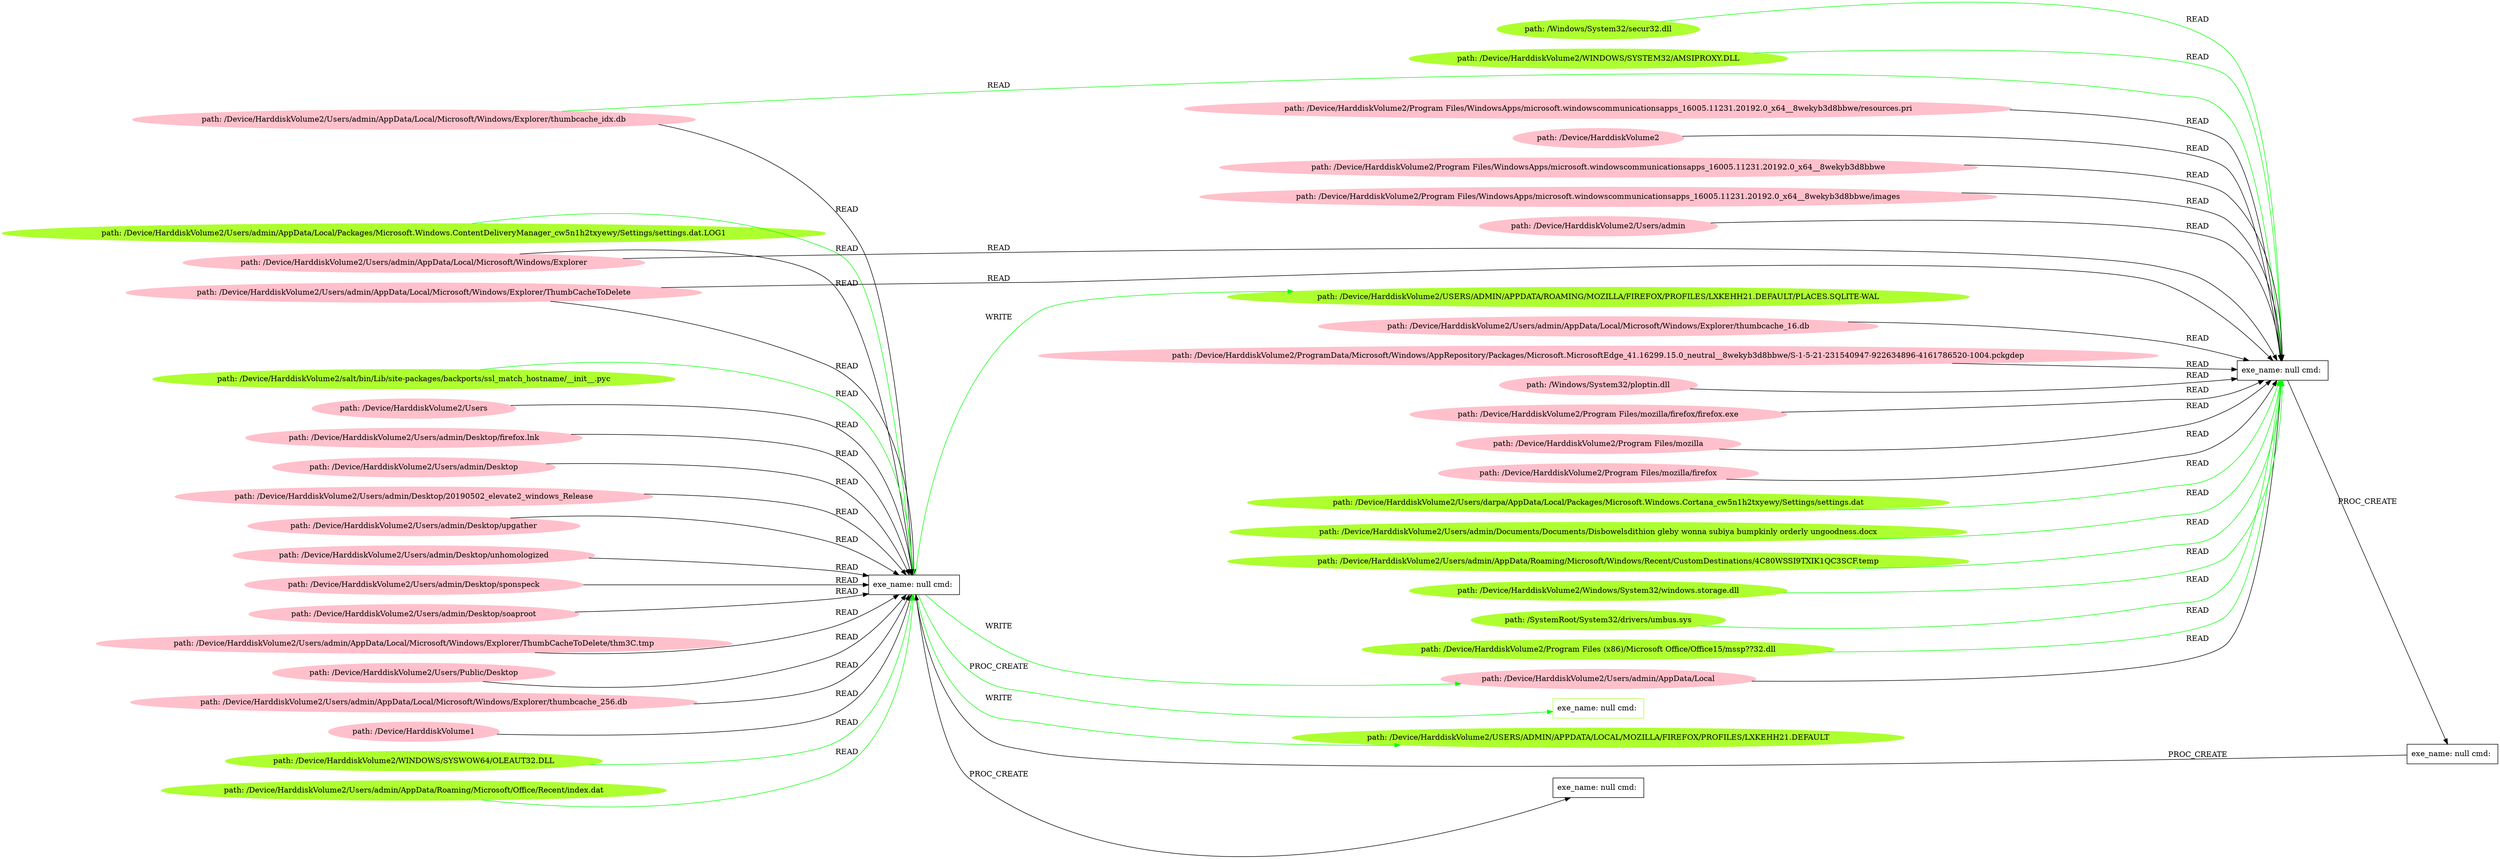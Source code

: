 digraph {
	rankdir=LR
	73 [label="path: /Device/HarddiskVolume2/Users/admin/AppData/Local/Packages/Microsoft.Windows.ContentDeliveryManager_cw5n1h2txyewy/Settings/settings.dat.LOG1" color=greenyellow shape=oval style=filled]
	0 [label="exe_name: null cmd: " color=black shape=box style=solid]
	73 -> 0 [label=READ color=green]
	60 [label="path: /Windows/System32/secur32.dll" color=greenyellow shape=oval style=filled]
	13 [label="exe_name: null cmd: " color=black shape=box style=solid]
	60 -> 13 [label=READ color=green]
	59 [label="path: /Device/HarddiskVolume2/WINDOWS/SYSTEM32/AMSIPROXY.DLL" color=greenyellow shape=oval style=filled]
	13 [label="exe_name: null cmd: " color=black shape=box style=solid]
	59 -> 13 [label=READ color=green]
	49 [label="path: /Device/HarddiskVolume2/Users/admin/AppData/Local/Microsoft/Windows/Explorer/thumbcache_idx.db" color=pink shape=oval style=filled]
	13 [label="exe_name: null cmd: " color=black shape=box style=solid]
	49 -> 13 [label=READ color=green]
	11 [label="path: /Device/HarddiskVolume2/Program Files/WindowsApps/microsoft.windowscommunicationsapps_16005.11231.20192.0_x64__8wekyb3d8bbwe/resources.pri" color=pink shape=oval style=filled]
	13 [label="exe_name: null cmd: " color=black shape=box style=solid]
	11 -> 13 [label=READ color=black]
	47 [label="path: /Device/HarddiskVolume2" color=pink shape=oval style=filled]
	13 [label="exe_name: null cmd: " color=black shape=box style=solid]
	47 -> 13 [label=READ color=black]
	39 [label="path: /Device/HarddiskVolume2/Program Files/WindowsApps/microsoft.windowscommunicationsapps_16005.11231.20192.0_x64__8wekyb3d8bbwe" color=pink shape=oval style=filled]
	13 [label="exe_name: null cmd: " color=black shape=box style=solid]
	39 -> 13 [label=READ color=black]
	25 [label="path: /Device/HarddiskVolume2/Program Files/WindowsApps/microsoft.windowscommunicationsapps_16005.11231.20192.0_x64__8wekyb3d8bbwe/images" color=pink shape=oval style=filled]
	13 [label="exe_name: null cmd: " color=black shape=box style=solid]
	25 -> 13 [label=READ color=black]
	42 [label="path: /Device/HarddiskVolume2/Users/admin" color=pink shape=oval style=filled]
	13 [label="exe_name: null cmd: " color=black shape=box style=solid]
	42 -> 13 [label=READ color=black]
	44 [label="path: /Device/HarddiskVolume2/Users/admin/AppData/Local" color=pink shape=oval style=filled]
	13 [label="exe_name: null cmd: " color=black shape=box style=solid]
	44 -> 13 [label=READ color=black]
	52 [label="path: /Device/HarddiskVolume2/Users/admin/AppData/Local/Microsoft/Windows/Explorer" color=pink shape=oval style=filled]
	13 [label="exe_name: null cmd: " color=black shape=box style=solid]
	52 -> 13 [label=READ color=black]
	50 [label="path: /Device/HarddiskVolume2/Users/admin/AppData/Local/Microsoft/Windows/Explorer/ThumbCacheToDelete" color=pink shape=oval style=filled]
	13 [label="exe_name: null cmd: " color=black shape=box style=solid]
	50 -> 13 [label=READ color=black]
	55 [label="path: /Device/HarddiskVolume2/Users/admin/AppData/Local/Microsoft/Windows/Explorer/thumbcache_16.db" color=pink shape=oval style=filled]
	13 [label="exe_name: null cmd: " color=black shape=box style=solid]
	55 -> 13 [label=READ color=black]
	75 [label="path: /Device/HarddiskVolume2/salt/bin/Lib/site-packages/backports/ssl_match_hostname/__init__.pyc" color=greenyellow shape=oval style=filled]
	0 [label="exe_name: null cmd: " color=black shape=box style=solid]
	75 -> 0 [label=READ color=green]
	16 [label="path: /Device/HarddiskVolume2/ProgramData/Microsoft/Windows/AppRepository/Packages/Microsoft.MicrosoftEdge_41.16299.15.0_neutral__8wekyb3d8bbwe/S-1-5-21-231540947-922634896-4161786520-1004.pckgdep" color=pink shape=oval style=filled]
	13 [label="exe_name: null cmd: " color=black shape=box style=solid]
	16 -> 13 [label=READ color=black]
	5 [label="path: /Windows/System32/ploptin.dll" color=pink shape=oval style=filled]
	13 [label="exe_name: null cmd: " color=black shape=box style=solid]
	5 -> 13 [label=READ color=black]
	19 [label="path: /Device/HarddiskVolume2/Program Files/mozilla/firefox/firefox.exe" color=pink shape=oval style=filled]
	13 [label="exe_name: null cmd: " color=black shape=box style=solid]
	19 -> 13 [label=READ color=black]
	32 [label="path: /Device/HarddiskVolume2/Program Files/mozilla" color=pink shape=oval style=filled]
	13 [label="exe_name: null cmd: " color=black shape=box style=solid]
	32 -> 13 [label=READ color=black]
	38 [label="path: /Device/HarddiskVolume2/Program Files/mozilla/firefox" color=pink shape=oval style=filled]
	13 [label="exe_name: null cmd: " color=black shape=box style=solid]
	38 -> 13 [label=READ color=black]
	13 [label="exe_name: null cmd: " color=black shape=box style=solid]
	29 [label="exe_name: null cmd: " color=black shape=box style=solid]
	13 -> 29 [label=PROC_CREATE color=black]
	29 [label="exe_name: null cmd: " color=black shape=box style=solid]
	0 [label="exe_name: null cmd: " color=black shape=box style=solid]
	29 -> 0 [label=PROC_CREATE color=black]
	10 [label="path: /Device/HarddiskVolume2/Users" color=pink shape=oval style=filled]
	0 [label="exe_name: null cmd: " color=black shape=box style=solid]
	10 -> 0 [label=READ color=black]
	41 [label="path: /Device/HarddiskVolume2/Users/admin/Desktop/firefox.lnk" color=pink shape=oval style=filled]
	0 [label="exe_name: null cmd: " color=black shape=box style=solid]
	41 -> 0 [label=READ color=black]
	3 [label="path: /Device/HarddiskVolume2/Users/admin/Desktop" color=pink shape=oval style=filled]
	0 [label="exe_name: null cmd: " color=black shape=box style=solid]
	3 -> 0 [label=READ color=black]
	27 [label="path: /Device/HarddiskVolume2/Users/admin/Desktop/20190502_elevate2_windows_Release" color=pink shape=oval style=filled]
	0 [label="exe_name: null cmd: " color=black shape=box style=solid]
	27 -> 0 [label=READ color=black]
	26 [label="path: /Device/HarddiskVolume2/Users/admin/Desktop/upgather" color=pink shape=oval style=filled]
	0 [label="exe_name: null cmd: " color=black shape=box style=solid]
	26 -> 0 [label=READ color=black]
	9 [label="path: /Device/HarddiskVolume2/Users/admin/Desktop/unhomologized" color=pink shape=oval style=filled]
	0 [label="exe_name: null cmd: " color=black shape=box style=solid]
	9 -> 0 [label=READ color=black]
	22 [label="path: /Device/HarddiskVolume2/Users/admin/Desktop/sponspeck" color=pink shape=oval style=filled]
	0 [label="exe_name: null cmd: " color=black shape=box style=solid]
	22 -> 0 [label=READ color=black]
	8 [label="path: /Device/HarddiskVolume2/Users/admin/Desktop/soaproot" color=pink shape=oval style=filled]
	0 [label="exe_name: null cmd: " color=black shape=box style=solid]
	8 -> 0 [label=READ color=black]
	52 [label="path: /Device/HarddiskVolume2/Users/admin/AppData/Local/Microsoft/Windows/Explorer" color=pink shape=oval style=filled]
	0 [label="exe_name: null cmd: " color=black shape=box style=solid]
	52 -> 0 [label=READ color=black]
	49 [label="path: /Device/HarddiskVolume2/Users/admin/AppData/Local/Microsoft/Windows/Explorer/thumbcache_idx.db" color=pink shape=oval style=filled]
	0 [label="exe_name: null cmd: " color=black shape=box style=solid]
	49 -> 0 [label=READ color=black]
	50 [label="path: /Device/HarddiskVolume2/Users/admin/AppData/Local/Microsoft/Windows/Explorer/ThumbCacheToDelete" color=pink shape=oval style=filled]
	0 [label="exe_name: null cmd: " color=black shape=box style=solid]
	50 -> 0 [label=READ color=black]
	57 [label="path: /Device/HarddiskVolume2/Users/admin/AppData/Local/Microsoft/Windows/Explorer/ThumbCacheToDelete/thm3C.tmp" color=pink shape=oval style=filled]
	0 [label="exe_name: null cmd: " color=black shape=box style=solid]
	57 -> 0 [label=READ color=black]
	31 [label="path: /Device/HarddiskVolume2/Users/Public/Desktop" color=pink shape=oval style=filled]
	0 [label="exe_name: null cmd: " color=black shape=box style=solid]
	31 -> 0 [label=READ color=black]
	30 [label="path: /Device/HarddiskVolume2/Users/admin/AppData/Local/Microsoft/Windows/Explorer/thumbcache_256.db" color=pink shape=oval style=filled]
	0 [label="exe_name: null cmd: " color=black shape=box style=solid]
	30 -> 0 [label=READ color=black]
	21 [label="path: /Device/HarddiskVolume1" color=pink shape=oval style=filled]
	0 [label="exe_name: null cmd: " color=black shape=box style=solid]
	21 -> 0 [label=READ color=black]
	0 [label="exe_name: null cmd: " color=black shape=box style=solid]
	1 [label="exe_name: null cmd: " color=black shape=box style=solid]
	0 -> 1 [label=PROC_CREATE color=black]
	64 [label="path: /Device/HarddiskVolume2/Users/darpa/AppData/Local/Packages/Microsoft.Windows.Cortana_cw5n1h2txyewy/Settings/settings.dat" color=greenyellow shape=oval style=filled]
	13 [label="exe_name: null cmd: " color=black shape=box style=solid]
	64 -> 13 [label=READ color=green]
	63 [label="path: /Device/HarddiskVolume2/Users/admin/Documents/Documents/Disbowelsdithion gleby wonna subiya bumpkinly orderly ungoodness.docx" color=greenyellow shape=oval style=filled]
	13 [label="exe_name: null cmd: " color=black shape=box style=solid]
	63 -> 13 [label=READ color=green]
	0 [label="exe_name: null cmd: " color=black shape=box style=solid]
	72 [label="path: /Device/HarddiskVolume2/USERS/ADMIN/APPDATA/ROAMING/MOZILLA/FIREFOX/PROFILES/LXKEHH21.DEFAULT/PLACES.SQLITE-WAL" color=greenyellow shape=oval style=filled]
	0 -> 72 [label=WRITE color=green]
	62 [label="path: /Device/HarddiskVolume2/Users/admin/AppData/Roaming/Microsoft/Windows/Recent/CustomDestinations/4C80WSSI9TXIK1QC3SCF.temp" color=greenyellow shape=oval style=filled]
	13 [label="exe_name: null cmd: " color=black shape=box style=solid]
	62 -> 13 [label=READ color=green]
	70 [label="path: /Device/HarddiskVolume2/WINDOWS/SYSWOW64/OLEAUT32.DLL" color=greenyellow shape=oval style=filled]
	0 [label="exe_name: null cmd: " color=black shape=box style=solid]
	70 -> 0 [label=READ color=green]
	61 [label="path: /Device/HarddiskVolume2/Windows/System32/windows.storage.dll" color=greenyellow shape=oval style=filled]
	13 [label="exe_name: null cmd: " color=black shape=box style=solid]
	61 -> 13 [label=READ color=green]
	65 [label="path: /SystemRoot/System32/drivers/umbus.sys" color=greenyellow shape=oval style=filled]
	13 [label="exe_name: null cmd: " color=black shape=box style=solid]
	65 -> 13 [label=READ color=green]
	0 [label="exe_name: null cmd: " color=black shape=box style=solid]
	44 [label="path: /Device/HarddiskVolume2/Users/admin/AppData/Local" color=pink shape=oval style=filled]
	0 -> 44 [label=WRITE color=green]
	67 [label="path: /Device/HarddiskVolume2/Program Files (x86)/Microsoft Office/Office15/mssp??32.dll" color=greenyellow shape=oval style=filled]
	13 [label="exe_name: null cmd: " color=black shape=box style=solid]
	67 -> 13 [label=READ color=green]
	0 [label="exe_name: null cmd: " color=black shape=box style=solid]
	69 [label="exe_name: null cmd: " color=greenyellow shape=box style=solid]
	0 -> 69 [label=PROC_CREATE color=green]
	74 [label="path: /Device/HarddiskVolume2/Users/admin/AppData/Roaming/Microsoft/Office/Recent/index.dat" color=greenyellow shape=oval style=filled]
	0 [label="exe_name: null cmd: " color=black shape=box style=solid]
	74 -> 0 [label=READ color=green]
	0 [label="exe_name: null cmd: " color=black shape=box style=solid]
	71 [label="path: /Device/HarddiskVolume2/USERS/ADMIN/APPDATA/LOCAL/MOZILLA/FIREFOX/PROFILES/LXKEHH21.DEFAULT" color=greenyellow shape=oval style=filled]
	0 -> 71 [label=WRITE color=green]
}
